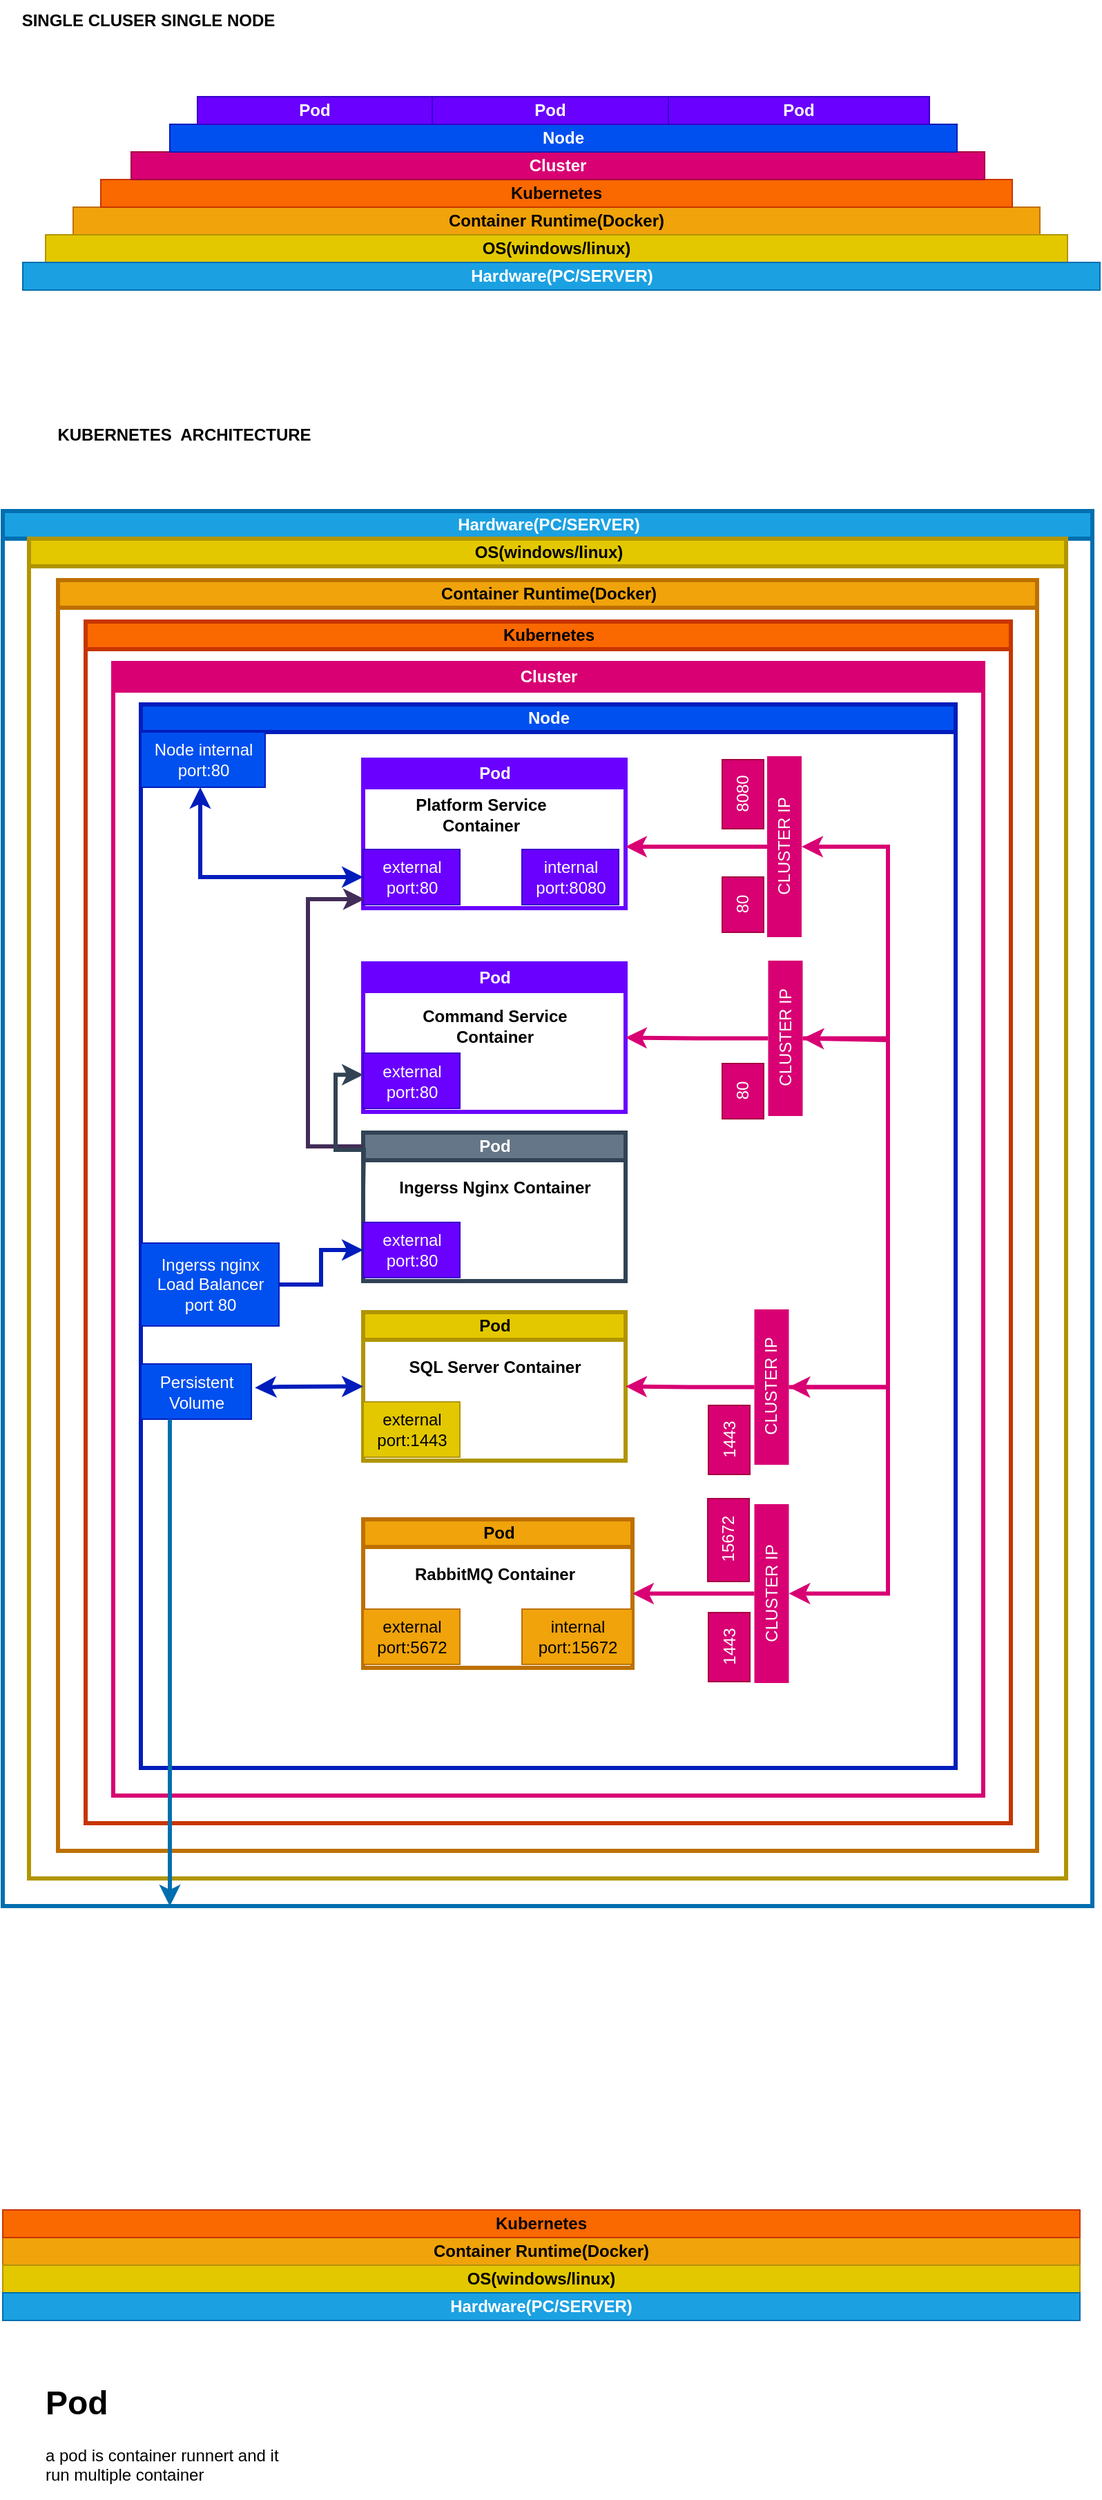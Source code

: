 <mxfile version="20.3.1" type="device"><diagram id="prtHgNgQTEPvFCAcTncT" name="Page-1"><mxGraphModel dx="1312" dy="680" grid="1" gridSize="10" guides="1" tooltips="1" connect="1" arrows="1" fold="1" page="1" pageScale="1" pageWidth="827" pageHeight="1169" math="0" shadow="0"><root><mxCell id="0"/><mxCell id="1" parent="0"/><mxCell id="yb5WaZGSvJXZRwMpJCaK-34" value="&lt;span style=&quot;color: rgb(255, 255, 255);&quot;&gt;Hardware(PC/SERVER)&lt;/span&gt;" style="swimlane;html=1;startSize=20;horizontal=1;containerType=tree;glass=0;fillColor=#1ba1e2;strokeColor=#006EAF;fontColor=#ffffff;strokeWidth=3;" vertex="1" parent="1"><mxGeometry x="19" y="390" width="789" height="1010" as="geometry"/></mxCell><mxCell id="yb5WaZGSvJXZRwMpJCaK-1" value="&lt;span style=&quot;&quot;&gt;OS(windows/linux)&lt;/span&gt;" style="swimlane;html=1;startSize=20;horizontal=1;containerType=tree;glass=0;fillColor=#e3c800;strokeColor=#B09500;fontColor=#000000;strokeWidth=3;" vertex="1" parent="yb5WaZGSvJXZRwMpJCaK-34"><mxGeometry x="19" y="20" width="751" height="970" as="geometry"/></mxCell><mxCell id="yb5WaZGSvJXZRwMpJCaK-75" value="&lt;span style=&quot;&quot;&gt;Container Runtime(Docker)&lt;/span&gt;" style="swimlane;html=1;startSize=20;horizontal=1;containerType=tree;glass=0;fillColor=#f0a30a;strokeColor=#BD7000;fontColor=#000000;strokeWidth=3;" vertex="1" parent="yb5WaZGSvJXZRwMpJCaK-1"><mxGeometry x="21" y="30" width="709" height="920" as="geometry"/></mxCell><mxCell id="yb5WaZGSvJXZRwMpJCaK-111" value="&lt;span style=&quot;&quot;&gt;Kubernetes&lt;/span&gt;" style="swimlane;html=1;startSize=20;horizontal=1;containerType=tree;glass=0;fillColor=#fa6800;strokeColor=#C73500;fontColor=#000000;strokeWidth=3;" vertex="1" parent="yb5WaZGSvJXZRwMpJCaK-75"><mxGeometry x="20" y="30" width="670" height="870" as="geometry"/></mxCell><mxCell id="yb5WaZGSvJXZRwMpJCaK-76" value="Cluster" style="swimlane;html=1;startSize=20;horizontal=1;containerType=tree;glass=0;fillColor=#d80073;strokeColor=#D80073;fontColor=#ffffff;strokeWidth=3;" vertex="1" parent="yb5WaZGSvJXZRwMpJCaK-111"><mxGeometry x="20" y="30" width="630" height="820" as="geometry"/></mxCell><mxCell id="yb5WaZGSvJXZRwMpJCaK-123" value="Node" style="swimlane;html=1;startSize=20;horizontal=1;containerType=tree;glass=0;fillColor=#0050ef;strokeColor=#001DBC;fontColor=#ffffff;strokeWidth=3;" vertex="1" parent="yb5WaZGSvJXZRwMpJCaK-76"><mxGeometry x="20" y="30" width="590" height="770" as="geometry"/></mxCell><mxCell id="yb5WaZGSvJXZRwMpJCaK-85" value="Node internal&lt;br&gt;port:80" style="text;html=1;align=center;verticalAlign=middle;resizable=0;points=[];autosize=1;strokeColor=#001DBC;fillColor=#0050ef;fontColor=#ffffff;" vertex="1" parent="yb5WaZGSvJXZRwMpJCaK-123"><mxGeometry y="20" width="90" height="40" as="geometry"/></mxCell><mxCell id="yb5WaZGSvJXZRwMpJCaK-77" value="Pod" style="swimlane;html=1;startSize=20;horizontal=1;containerType=tree;glass=0;fillColor=#6a00ff;strokeColor=#6A00FF;fontColor=#ffffff;strokeWidth=3;" vertex="1" parent="yb5WaZGSvJXZRwMpJCaK-123"><mxGeometry x="161" y="40" width="190" height="107.5" as="geometry"/></mxCell><mxCell id="yb5WaZGSvJXZRwMpJCaK-78" value="&lt;span style=&quot;&quot;&gt;Platform Service&lt;/span&gt;&lt;br style=&quot;&quot;&gt;&lt;span style=&quot;&quot;&gt;Container&lt;/span&gt;" style="text;html=1;align=center;verticalAlign=middle;resizable=0;points=[];autosize=1;strokeColor=none;fillColor=none;fontStyle=1" vertex="1" parent="yb5WaZGSvJXZRwMpJCaK-77"><mxGeometry x="25" y="20" width="120" height="40" as="geometry"/></mxCell><mxCell id="yb5WaZGSvJXZRwMpJCaK-79" value="external&lt;br&gt;port:80" style="text;html=1;align=center;verticalAlign=middle;resizable=0;points=[];autosize=1;strokeColor=#3700CC;fillColor=#6a00ff;fontColor=#ffffff;" vertex="1" parent="yb5WaZGSvJXZRwMpJCaK-77"><mxGeometry y="65" width="70" height="40" as="geometry"/></mxCell><mxCell id="yb5WaZGSvJXZRwMpJCaK-80" value="internal&lt;br&gt;port:8080" style="text;html=1;align=center;verticalAlign=middle;resizable=0;points=[];autosize=1;strokeColor=#3700CC;fillColor=#6a00ff;fontColor=#ffffff;" vertex="1" parent="yb5WaZGSvJXZRwMpJCaK-77"><mxGeometry x="115" y="65" width="70" height="40" as="geometry"/></mxCell><mxCell id="yb5WaZGSvJXZRwMpJCaK-86" value="" style="endArrow=classic;startArrow=classic;html=1;rounded=0;fillColor=#0050ef;strokeColor=#001DBC;strokeWidth=3;" edge="1" parent="yb5WaZGSvJXZRwMpJCaK-123" target="yb5WaZGSvJXZRwMpJCaK-79"><mxGeometry width="50" height="50" relative="1" as="geometry"><mxPoint x="43" y="60" as="sourcePoint"/><mxPoint x="501" y="210" as="targetPoint"/><Array as="points"><mxPoint x="43" y="125"/></Array></mxGeometry></mxCell><mxCell id="yb5WaZGSvJXZRwMpJCaK-150" value="Pod" style="swimlane;html=1;startSize=20;horizontal=1;containerType=tree;glass=0;fillColor=#6a00ff;strokeColor=#6A00FF;fontColor=#ffffff;strokeWidth=3;" vertex="1" parent="yb5WaZGSvJXZRwMpJCaK-123"><mxGeometry x="161" y="187.5" width="190" height="107.5" as="geometry"/></mxCell><mxCell id="yb5WaZGSvJXZRwMpJCaK-151" value="&lt;span style=&quot;&quot;&gt;Command Service&lt;/span&gt;&lt;br style=&quot;&quot;&gt;&lt;span style=&quot;&quot;&gt;Container&lt;/span&gt;" style="text;html=1;align=center;verticalAlign=middle;resizable=0;points=[];autosize=1;strokeColor=none;fillColor=none;fontStyle=1" vertex="1" parent="yb5WaZGSvJXZRwMpJCaK-150"><mxGeometry x="30" y="25" width="130" height="40" as="geometry"/></mxCell><mxCell id="yb5WaZGSvJXZRwMpJCaK-152" value="external&lt;br&gt;port:80" style="text;html=1;align=center;verticalAlign=middle;resizable=0;points=[];autosize=1;strokeColor=#3700CC;fillColor=#6a00ff;fontColor=#ffffff;" vertex="1" parent="yb5WaZGSvJXZRwMpJCaK-150"><mxGeometry y="65" width="70" height="40" as="geometry"/></mxCell><mxCell id="yb5WaZGSvJXZRwMpJCaK-161" value="80" style="text;html=1;align=center;verticalAlign=middle;resizable=0;points=[];autosize=1;strokeColor=#A50040;fillColor=#d80073;fontColor=#ffffff;rotation=-90;" vertex="1" parent="yb5WaZGSvJXZRwMpJCaK-123"><mxGeometry x="416" y="130" width="40" height="30" as="geometry"/></mxCell><mxCell id="yb5WaZGSvJXZRwMpJCaK-162" value="8080" style="text;html=1;align=center;verticalAlign=middle;resizable=0;points=[];autosize=1;strokeColor=#A50040;fillColor=#d80073;fontColor=#ffffff;rotation=-90;" vertex="1" parent="yb5WaZGSvJXZRwMpJCaK-123"><mxGeometry x="411" y="50" width="50" height="30" as="geometry"/></mxCell><mxCell id="yb5WaZGSvJXZRwMpJCaK-163" value="&lt;span style=&quot;color: rgb(255, 255, 255);&quot;&gt;CLUSTER IP&lt;/span&gt;" style="rounded=0;whiteSpace=wrap;html=1;strokeColor=none;strokeWidth=3;fillColor=#d80073;fontColor=#ffffff;rotation=-90;" vertex="1" parent="yb5WaZGSvJXZRwMpJCaK-123"><mxGeometry x="400.5" y="90.5" width="131" height="25" as="geometry"/></mxCell><mxCell id="yb5WaZGSvJXZRwMpJCaK-171" value="" style="endArrow=classic;startArrow=classic;html=1;rounded=0;strokeWidth=3;fillColor=#d80073;strokeColor=#D80073;exitX=0.5;exitY=1;exitDx=0;exitDy=0;entryX=0.5;entryY=1;entryDx=0;entryDy=0;" edge="1" parent="yb5WaZGSvJXZRwMpJCaK-123" source="yb5WaZGSvJXZRwMpJCaK-172" target="yb5WaZGSvJXZRwMpJCaK-163"><mxGeometry width="50" height="50" relative="1" as="geometry"><mxPoint x="540" y="392" as="sourcePoint"/><mxPoint x="590" y="212" as="targetPoint"/><Array as="points"><mxPoint x="541" y="243"/><mxPoint x="541" y="103"/></Array></mxGeometry></mxCell><mxCell id="yb5WaZGSvJXZRwMpJCaK-183" style="edgeStyle=orthogonalEdgeStyle;rounded=0;orthogonalLoop=1;jettySize=auto;html=1;entryX=1;entryY=0.5;entryDx=0;entryDy=0;strokeColor=#D80073;strokeWidth=3;" edge="1" parent="yb5WaZGSvJXZRwMpJCaK-123" source="yb5WaZGSvJXZRwMpJCaK-172" target="yb5WaZGSvJXZRwMpJCaK-150"><mxGeometry relative="1" as="geometry"/></mxCell><mxCell id="yb5WaZGSvJXZRwMpJCaK-191" style="edgeStyle=orthogonalEdgeStyle;rounded=0;orthogonalLoop=1;jettySize=auto;html=1;entryX=0.5;entryY=1;entryDx=0;entryDy=0;strokeColor=#D80073;strokeWidth=3;" edge="1" parent="yb5WaZGSvJXZRwMpJCaK-123" source="yb5WaZGSvJXZRwMpJCaK-172" target="yb5WaZGSvJXZRwMpJCaK-187"><mxGeometry relative="1" as="geometry"><Array as="points"><mxPoint x="541" y="242"/><mxPoint x="541" y="494"/></Array></mxGeometry></mxCell><mxCell id="yb5WaZGSvJXZRwMpJCaK-172" value="&lt;span style=&quot;color: rgb(255, 255, 255);&quot;&gt;CLUSTER IP&lt;/span&gt;" style="rounded=0;whiteSpace=wrap;html=1;strokeColor=none;strokeWidth=3;fillColor=#d80073;fontColor=#ffffff;rotation=-90;" vertex="1" parent="yb5WaZGSvJXZRwMpJCaK-123"><mxGeometry x="410.5" y="229.25" width="112.5" height="25" as="geometry"/></mxCell><mxCell id="yb5WaZGSvJXZRwMpJCaK-174" value="80" style="text;html=1;align=center;verticalAlign=middle;resizable=0;points=[];autosize=1;strokeColor=#A50040;fillColor=#d80073;fontColor=#ffffff;rotation=-90;" vertex="1" parent="yb5WaZGSvJXZRwMpJCaK-123"><mxGeometry x="416" y="265" width="40" height="30" as="geometry"/></mxCell><mxCell id="yb5WaZGSvJXZRwMpJCaK-175" value="Pod" style="swimlane;html=1;startSize=20;horizontal=1;containerType=tree;glass=0;fillColor=#647687;strokeColor=#314354;fontColor=#ffffff;strokeWidth=3;" vertex="1" parent="yb5WaZGSvJXZRwMpJCaK-123"><mxGeometry x="161" y="310" width="190" height="107.5" as="geometry"/></mxCell><mxCell id="yb5WaZGSvJXZRwMpJCaK-176" value="Ingerss Nginx Container" style="text;html=1;align=center;verticalAlign=middle;resizable=0;points=[];autosize=1;strokeColor=none;fillColor=none;fontStyle=1" vertex="1" parent="yb5WaZGSvJXZRwMpJCaK-175"><mxGeometry x="15" y="25" width="160" height="30" as="geometry"/></mxCell><mxCell id="yb5WaZGSvJXZRwMpJCaK-177" value="external&lt;br&gt;port:80" style="text;html=1;align=center;verticalAlign=middle;resizable=0;points=[];autosize=1;strokeColor=#3700CC;fillColor=#6a00ff;fontColor=#ffffff;" vertex="1" parent="yb5WaZGSvJXZRwMpJCaK-175"><mxGeometry y="65" width="70" height="40" as="geometry"/></mxCell><mxCell id="yb5WaZGSvJXZRwMpJCaK-178" style="edgeStyle=orthogonalEdgeStyle;rounded=0;orthogonalLoop=1;jettySize=auto;html=1;entryX=0.013;entryY=0.91;entryDx=0;entryDy=0;strokeColor=#432D57;strokeWidth=3;fillColor=#76608a;entryPerimeter=0;" edge="1" parent="yb5WaZGSvJXZRwMpJCaK-123" target="yb5WaZGSvJXZRwMpJCaK-79"><mxGeometry relative="1" as="geometry"><mxPoint x="161" y="320" as="sourcePoint"/><Array as="points"><mxPoint x="121" y="320"/><mxPoint x="121" y="141"/><mxPoint x="162" y="141"/></Array></mxGeometry></mxCell><mxCell id="yb5WaZGSvJXZRwMpJCaK-179" style="edgeStyle=orthogonalEdgeStyle;rounded=0;orthogonalLoop=1;jettySize=auto;html=1;strokeColor=#314354;strokeWidth=3;fillColor=#647687;entryX=0;entryY=0.75;entryDx=0;entryDy=0;" edge="1" parent="yb5WaZGSvJXZRwMpJCaK-123" target="yb5WaZGSvJXZRwMpJCaK-150"><mxGeometry relative="1" as="geometry"><mxPoint x="161" y="350" as="sourcePoint"/><mxPoint x="121" y="290" as="targetPoint"/></mxGeometry></mxCell><mxCell id="yb5WaZGSvJXZRwMpJCaK-181" style="edgeStyle=orthogonalEdgeStyle;rounded=0;orthogonalLoop=1;jettySize=auto;html=1;strokeColor=#001DBC;strokeWidth=3;fillColor=#0050ef;" edge="1" parent="yb5WaZGSvJXZRwMpJCaK-123" source="yb5WaZGSvJXZRwMpJCaK-180" target="yb5WaZGSvJXZRwMpJCaK-177"><mxGeometry relative="1" as="geometry"/></mxCell><mxCell id="yb5WaZGSvJXZRwMpJCaK-180" value="Ingerss nginx&lt;br&gt;Load Balancer&lt;br&gt;port 80" style="text;html=1;align=center;verticalAlign=middle;resizable=0;points=[];autosize=1;strokeColor=#001DBC;fillColor=#0050ef;fontColor=#ffffff;" vertex="1" parent="yb5WaZGSvJXZRwMpJCaK-123"><mxGeometry y="390" width="100" height="60" as="geometry"/></mxCell><mxCell id="yb5WaZGSvJXZRwMpJCaK-184" value="Pod" style="swimlane;html=1;startSize=20;horizontal=1;containerType=tree;glass=0;fillColor=#e3c800;strokeColor=#B09500;fontColor=#000000;strokeWidth=3;" vertex="1" parent="yb5WaZGSvJXZRwMpJCaK-123"><mxGeometry x="161" y="440" width="190" height="107.5" as="geometry"/></mxCell><mxCell id="yb5WaZGSvJXZRwMpJCaK-185" value="SQL Server Container" style="text;html=1;align=center;verticalAlign=middle;resizable=0;points=[];autosize=1;strokeColor=none;fillColor=none;fontStyle=1" vertex="1" parent="yb5WaZGSvJXZRwMpJCaK-184"><mxGeometry x="20" y="25" width="150" height="30" as="geometry"/></mxCell><mxCell id="yb5WaZGSvJXZRwMpJCaK-186" value="external&lt;br&gt;port:1443" style="text;html=1;align=center;verticalAlign=middle;resizable=0;points=[];autosize=1;strokeColor=#B09500;fillColor=#e3c800;fontColor=#000000;" vertex="1" parent="yb5WaZGSvJXZRwMpJCaK-184"><mxGeometry y="65" width="70" height="40" as="geometry"/></mxCell><mxCell id="yb5WaZGSvJXZRwMpJCaK-189" style="edgeStyle=orthogonalEdgeStyle;rounded=0;orthogonalLoop=1;jettySize=auto;html=1;entryX=1;entryY=0.5;entryDx=0;entryDy=0;strokeColor=#D80073;strokeWidth=3;" edge="1" parent="yb5WaZGSvJXZRwMpJCaK-123" source="yb5WaZGSvJXZRwMpJCaK-187" target="yb5WaZGSvJXZRwMpJCaK-184"><mxGeometry relative="1" as="geometry"/></mxCell><mxCell id="yb5WaZGSvJXZRwMpJCaK-200" style="edgeStyle=orthogonalEdgeStyle;rounded=0;orthogonalLoop=1;jettySize=auto;html=1;entryX=0.5;entryY=1;entryDx=0;entryDy=0;strokeColor=#D80073;strokeWidth=3;" edge="1" parent="yb5WaZGSvJXZRwMpJCaK-123" source="yb5WaZGSvJXZRwMpJCaK-187" target="yb5WaZGSvJXZRwMpJCaK-196"><mxGeometry relative="1" as="geometry"><Array as="points"><mxPoint x="541" y="494"/><mxPoint x="541" y="644"/></Array></mxGeometry></mxCell><mxCell id="yb5WaZGSvJXZRwMpJCaK-187" value="&lt;span style=&quot;color: rgb(255, 255, 255);&quot;&gt;CLUSTER IP&lt;/span&gt;" style="rounded=0;whiteSpace=wrap;html=1;strokeColor=none;strokeWidth=3;fillColor=#d80073;fontColor=#ffffff;rotation=-90;" vertex="1" parent="yb5WaZGSvJXZRwMpJCaK-123"><mxGeometry x="400.5" y="481.75" width="112.5" height="25" as="geometry"/></mxCell><mxCell id="yb5WaZGSvJXZRwMpJCaK-188" value="1443" style="text;html=1;align=center;verticalAlign=middle;resizable=0;points=[];autosize=1;strokeColor=#A50040;fillColor=#d80073;fontColor=#ffffff;rotation=-90;" vertex="1" parent="yb5WaZGSvJXZRwMpJCaK-123"><mxGeometry x="401" y="517.5" width="50" height="30" as="geometry"/></mxCell><mxCell id="yb5WaZGSvJXZRwMpJCaK-192" value="Pod" style="swimlane;html=1;startSize=20;horizontal=1;containerType=tree;glass=0;fillColor=#f0a30a;strokeColor=#BD7000;fontColor=#000000;strokeWidth=3;" vertex="1" parent="yb5WaZGSvJXZRwMpJCaK-123"><mxGeometry x="161" y="590" width="195" height="107.5" as="geometry"/></mxCell><mxCell id="yb5WaZGSvJXZRwMpJCaK-193" value="RabbitMQ Container" style="text;html=1;align=center;verticalAlign=middle;resizable=0;points=[];autosize=1;strokeColor=none;fillColor=none;fontStyle=1" vertex="1" parent="yb5WaZGSvJXZRwMpJCaK-192"><mxGeometry x="25" y="25" width="140" height="30" as="geometry"/></mxCell><mxCell id="yb5WaZGSvJXZRwMpJCaK-194" value="external&lt;br&gt;port:5672" style="text;html=1;align=center;verticalAlign=middle;resizable=0;points=[];autosize=1;strokeColor=#BD7000;fillColor=#f0a30a;fontColor=#000000;" vertex="1" parent="yb5WaZGSvJXZRwMpJCaK-192"><mxGeometry y="65" width="70" height="40" as="geometry"/></mxCell><mxCell id="yb5WaZGSvJXZRwMpJCaK-198" value="internal&lt;br&gt;port:15672" style="text;html=1;align=center;verticalAlign=middle;resizable=0;points=[];autosize=1;strokeColor=#BD7000;fillColor=#f0a30a;fontColor=#000000;" vertex="1" parent="yb5WaZGSvJXZRwMpJCaK-192"><mxGeometry x="115" y="65" width="80" height="40" as="geometry"/></mxCell><mxCell id="yb5WaZGSvJXZRwMpJCaK-195" style="edgeStyle=orthogonalEdgeStyle;rounded=0;orthogonalLoop=1;jettySize=auto;html=1;entryX=1;entryY=0.5;entryDx=0;entryDy=0;strokeColor=#D80073;strokeWidth=3;" edge="1" parent="yb5WaZGSvJXZRwMpJCaK-123" source="yb5WaZGSvJXZRwMpJCaK-196" target="yb5WaZGSvJXZRwMpJCaK-192"><mxGeometry relative="1" as="geometry"/></mxCell><mxCell id="yb5WaZGSvJXZRwMpJCaK-196" value="&lt;span style=&quot;color: rgb(255, 255, 255);&quot;&gt;CLUSTER IP&lt;/span&gt;" style="rounded=0;whiteSpace=wrap;html=1;strokeColor=none;strokeWidth=3;fillColor=#d80073;fontColor=#ffffff;rotation=-90;" vertex="1" parent="yb5WaZGSvJXZRwMpJCaK-123"><mxGeometry x="392" y="631.25" width="129.5" height="25" as="geometry"/></mxCell><mxCell id="yb5WaZGSvJXZRwMpJCaK-197" value="1443" style="text;html=1;align=center;verticalAlign=middle;resizable=0;points=[];autosize=1;strokeColor=#A50040;fillColor=#d80073;fontColor=#ffffff;rotation=-90;" vertex="1" parent="yb5WaZGSvJXZRwMpJCaK-123"><mxGeometry x="401" y="667.5" width="50" height="30" as="geometry"/></mxCell><mxCell id="yb5WaZGSvJXZRwMpJCaK-199" value="15672" style="text;html=1;align=center;verticalAlign=middle;resizable=0;points=[];autosize=1;strokeColor=#A50040;fillColor=#d80073;fontColor=#ffffff;rotation=-90;" vertex="1" parent="yb5WaZGSvJXZRwMpJCaK-123"><mxGeometry x="395.5" y="590" width="60" height="30" as="geometry"/></mxCell><mxCell id="yb5WaZGSvJXZRwMpJCaK-205" value="Persistent &lt;br&gt;Volume" style="text;html=1;align=center;verticalAlign=middle;resizable=0;points=[];autosize=1;strokeColor=#001DBC;fillColor=#0050ef;fontColor=#ffffff;" vertex="1" parent="yb5WaZGSvJXZRwMpJCaK-123"><mxGeometry y="477.5" width="80" height="40" as="geometry"/></mxCell><mxCell id="yb5WaZGSvJXZRwMpJCaK-206" value="" style="endArrow=classic;startArrow=classic;html=1;rounded=0;strokeColor=#001DBC;strokeWidth=3;entryX=0;entryY=0.5;entryDx=0;entryDy=0;exitX=1.033;exitY=0.431;exitDx=0;exitDy=0;exitPerimeter=0;fillColor=#0050ef;" edge="1" parent="yb5WaZGSvJXZRwMpJCaK-123" source="yb5WaZGSvJXZRwMpJCaK-205" target="yb5WaZGSvJXZRwMpJCaK-184"><mxGeometry width="50" height="50" relative="1" as="geometry"><mxPoint x="401" y="590" as="sourcePoint"/><mxPoint x="451" y="540" as="targetPoint"/><Array as="points"><mxPoint x="101" y="494"/></Array></mxGeometry></mxCell><mxCell id="yb5WaZGSvJXZRwMpJCaK-29" value="&lt;b&gt;SINGLE CLUSER SINGLE NODE&lt;/b&gt;" style="text;html=1;align=center;verticalAlign=middle;resizable=0;points=[];autosize=1;strokeColor=none;fillColor=none;" vertex="1" parent="1"><mxGeometry x="19" y="20" width="210" height="30" as="geometry"/></mxCell><mxCell id="yb5WaZGSvJXZRwMpJCaK-33" value="&lt;h1&gt;Pod&lt;/h1&gt;&lt;p&gt;a pod is container runnert and it&amp;nbsp; run multiple container&lt;/p&gt;" style="text;html=1;strokeColor=none;fillColor=none;spacing=5;spacingTop=-20;whiteSpace=wrap;overflow=hidden;rounded=0;strokeWidth=3;" vertex="1" parent="1"><mxGeometry x="44.5" y="1740" width="190" height="89" as="geometry"/></mxCell><mxCell id="yb5WaZGSvJXZRwMpJCaK-49" value="Container Runtime(Docker)" style="whiteSpace=wrap;html=1;fillColor=#f0a30a;strokeColor=#BD7000;fontStyle=1;fontColor=#000000;" vertex="1" parent="1"><mxGeometry x="19" y="1640" width="780" height="20" as="geometry"/></mxCell><mxCell id="yb5WaZGSvJXZRwMpJCaK-50" value="OS(windows/linux)" style="whiteSpace=wrap;html=1;fillColor=#e3c800;strokeColor=#B09500;fontStyle=1;fontColor=#000000;" vertex="1" parent="1"><mxGeometry x="19" y="1660" width="780" height="20" as="geometry"/></mxCell><mxCell id="yb5WaZGSvJXZRwMpJCaK-51" value="Hardware(PC/SERVER)" style="whiteSpace=wrap;html=1;fillColor=#1ba1e2;strokeColor=#006EAF;fontStyle=1;fontColor=#ffffff;" vertex="1" parent="1"><mxGeometry x="19" y="1680" width="780" height="20" as="geometry"/></mxCell><mxCell id="yb5WaZGSvJXZRwMpJCaK-52" value="Kubernetes" style="whiteSpace=wrap;html=1;fillColor=#fa6800;strokeColor=#C73500;fontStyle=1;fontColor=#000000;" vertex="1" parent="1"><mxGeometry x="19" y="1620" width="780" height="20" as="geometry"/></mxCell><mxCell id="yb5WaZGSvJXZRwMpJCaK-135" value="Container Runtime(Docker)" style="whiteSpace=wrap;html=1;fillColor=#f0a30a;strokeColor=#BD7000;fontStyle=1;fontColor=#000000;" vertex="1" parent="1"><mxGeometry x="70" y="170" width="700" height="20" as="geometry"/></mxCell><mxCell id="yb5WaZGSvJXZRwMpJCaK-136" value="OS(windows/linux)" style="whiteSpace=wrap;html=1;fillColor=#e3c800;strokeColor=#B09500;fontStyle=1;fontColor=#000000;" vertex="1" parent="1"><mxGeometry x="50" y="190" width="740" height="20" as="geometry"/></mxCell><mxCell id="yb5WaZGSvJXZRwMpJCaK-137" value="Hardware(PC/SERVER)" style="whiteSpace=wrap;html=1;fillColor=#1ba1e2;strokeColor=#006EAF;fontStyle=1;fontColor=#ffffff;" vertex="1" parent="1"><mxGeometry x="33.5" y="210" width="780" height="20" as="geometry"/></mxCell><mxCell id="yb5WaZGSvJXZRwMpJCaK-138" value="Kubernetes" style="whiteSpace=wrap;html=1;fillColor=#fa6800;strokeColor=#C73500;fontStyle=1;fontColor=#000000;" vertex="1" parent="1"><mxGeometry x="90" y="150" width="660" height="20" as="geometry"/></mxCell><mxCell id="yb5WaZGSvJXZRwMpJCaK-139" value="Cluster" style="whiteSpace=wrap;html=1;fillColor=#d80073;strokeColor=#A50040;fontStyle=1;fontColor=#ffffff;" vertex="1" parent="1"><mxGeometry x="112" y="130" width="618" height="20" as="geometry"/></mxCell><mxCell id="yb5WaZGSvJXZRwMpJCaK-140" value="Node" style="whiteSpace=wrap;html=1;fillColor=#0050ef;strokeColor=#001DBC;fontStyle=1;fontColor=#ffffff;" vertex="1" parent="1"><mxGeometry x="140" y="110" width="570" height="20" as="geometry"/></mxCell><mxCell id="yb5WaZGSvJXZRwMpJCaK-142" value="Pod" style="whiteSpace=wrap;html=1;fillColor=#6a00ff;strokeColor=#3700CC;fontStyle=1;fontColor=#ffffff;" vertex="1" parent="1"><mxGeometry x="160" y="90" width="170" height="20" as="geometry"/></mxCell><mxCell id="yb5WaZGSvJXZRwMpJCaK-144" value="Pod" style="whiteSpace=wrap;html=1;fillColor=#6a00ff;strokeColor=#3700CC;fontStyle=1;fontColor=#ffffff;" vertex="1" parent="1"><mxGeometry x="330" y="90" width="171" height="20" as="geometry"/></mxCell><mxCell id="yb5WaZGSvJXZRwMpJCaK-145" value="Pod" style="whiteSpace=wrap;html=1;fillColor=#6a00ff;strokeColor=#3700CC;fontStyle=1;fontColor=#ffffff;" vertex="1" parent="1"><mxGeometry x="501" y="90" width="189" height="20" as="geometry"/></mxCell><mxCell id="yb5WaZGSvJXZRwMpJCaK-146" value="&lt;b&gt;KUBERNETES&amp;nbsp; ARCHITECTURE&lt;/b&gt;" style="text;html=1;align=center;verticalAlign=middle;resizable=0;points=[];autosize=1;strokeColor=none;fillColor=none;" vertex="1" parent="1"><mxGeometry x="44.5" y="320" width="210" height="30" as="geometry"/></mxCell><mxCell id="yb5WaZGSvJXZRwMpJCaK-182" style="edgeStyle=orthogonalEdgeStyle;rounded=0;orthogonalLoop=1;jettySize=auto;html=1;strokeColor=#D80073;strokeWidth=3;" edge="1" parent="1" source="yb5WaZGSvJXZRwMpJCaK-163"><mxGeometry relative="1" as="geometry"><mxPoint x="470.0" y="633" as="targetPoint"/></mxGeometry></mxCell><mxCell id="yb5WaZGSvJXZRwMpJCaK-207" style="edgeStyle=orthogonalEdgeStyle;rounded=0;orthogonalLoop=1;jettySize=auto;html=1;strokeColor=#006EAF;strokeWidth=3;fillColor=#1ba1e2;" edge="1" parent="1" source="yb5WaZGSvJXZRwMpJCaK-205"><mxGeometry relative="1" as="geometry"><mxPoint x="140" y="1400" as="targetPoint"/><Array as="points"><mxPoint x="140" y="1400"/></Array></mxGeometry></mxCell></root></mxGraphModel></diagram></mxfile>
